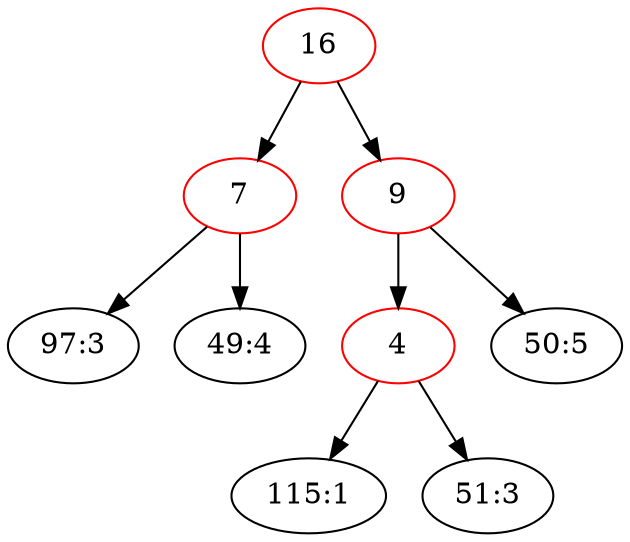 // Huffman Tree
digraph {
	1728720023728 [label=16 color=red]
	1728720023680 [label=7 color=red]
	1728720023728 -> 1728720023680
	1728719068464 [label="97:3" color=black]
	1728720023680 -> 1728719068464
	1728237393088 [label="49:4" color=black]
	1728720023680 -> 1728237393088
	1728720023776 [label=9 color=red]
	1728720023728 -> 1728720023776
	1728237391840 [label=4 color=red]
	1728720023776 -> 1728237391840
	1728720022720 [label="115:1" color=black]
	1728237391840 -> 1728720022720
	1728719067600 [label="51:3" color=black]
	1728237391840 -> 1728719067600
	1728719067552 [label="50:5" color=black]
	1728720023776 -> 1728719067552
}
